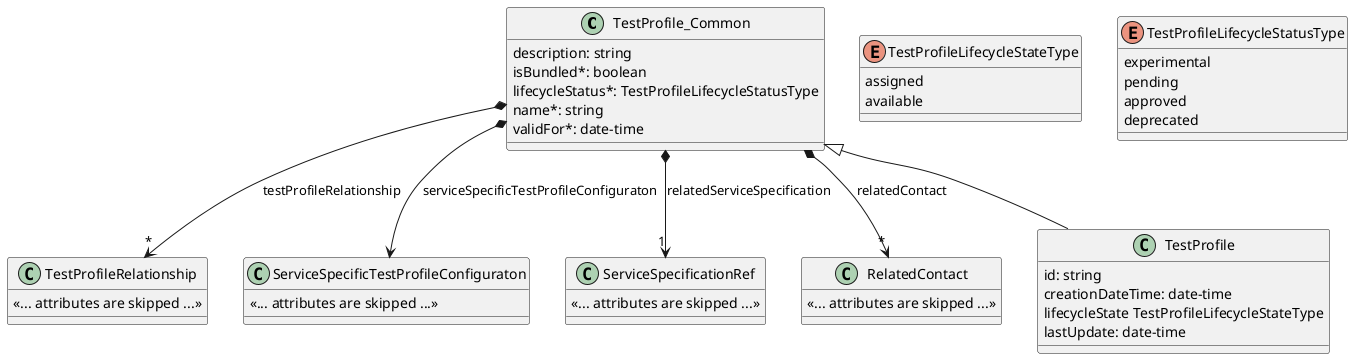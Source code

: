 @startuml useCase2Model

class TestProfile_Common {

    description: string
    isBundled*: boolean
    lifecycleStatus*: TestProfileLifecycleStatusType
    name*: string
    validFor*: date-time
}

TestProfile_Common *-->"*" TestProfileRelationship : testProfileRelationship
TestProfile_Common *--> ServiceSpecificTestProfileConfiguraton : serviceSpecificTestProfileConfiguraton
TestProfile_Common *-->"1" ServiceSpecificationRef : relatedServiceSpecification
TestProfile_Common *-->"*" RelatedContact : relatedContact


class TestProfile {

    id: string 
    creationDateTime: date-time
    lifecycleState TestProfileLifecycleStateType
    lastUpdate: date-time
}
TestProfile_Common <|-- TestProfile

enum TestProfileLifecycleStateType {

    assigned
    available
}
enum TestProfileLifecycleStatusType {

    experimental
    pending
    approved
    deprecated
}

class TestProfileRelationship {

    <<... attributes are skipped ...>>
}

class ServiceSpecificTestProfileConfiguraton {

    <<... attributes are skipped ...>>
}

class ServiceSpecificationRef {

    <<... attributes are skipped ...>>
}

class RelatedContact {

    <<... attributes are skipped ...>>
}

@enduml